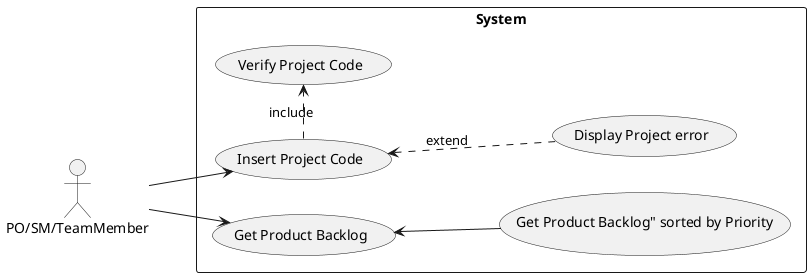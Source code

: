@startuml
'https://plantuml.com/use-case-diagram

left to right direction
:PO/SM/TeamMember: as User
rectangle System{
    usecase "Insert Project Code" as US1
    usecase "Verify Project Code" as US2
    usecase "Display Project error" as US3
    usecase "Get Product Backlog" as US4
    usecase "Get Product Backlog" sorted by Priority" as US5
}
User --> US1
US1 .right.> US2 : include
US3 .up.> US1 : extend
User --> US4
US4 <-down- US5
@enduml